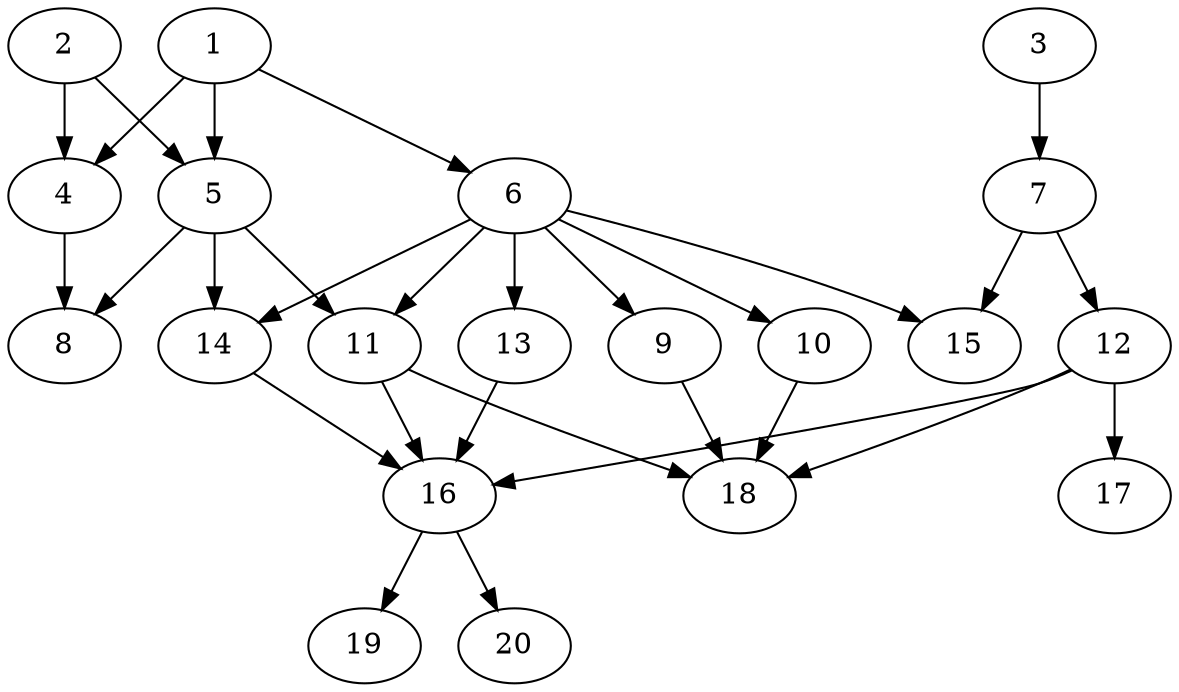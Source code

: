 // DAG automatically generated by daggen at Wed Jul 24 22:02:40 2019
// ./daggen --dot -n 20 --ccr 0.5 --fat 0.6 --regular 0.5 --density 0.5 --mindata 5242880 --maxdata 52428800 
digraph G {
  1 [size="17680384", alpha="0.17", expect_size="8840192"] 
  1 -> 4 [size ="8840192"]
  1 -> 5 [size ="8840192"]
  1 -> 6 [size ="8840192"]
  2 [size="64665600", alpha="0.02", expect_size="32332800"] 
  2 -> 4 [size ="32332800"]
  2 -> 5 [size ="32332800"]
  3 [size="95567872", alpha="0.05", expect_size="47783936"] 
  3 -> 7 [size ="47783936"]
  4 [size="17397760", alpha="0.16", expect_size="8698880"] 
  4 -> 8 [size ="8698880"]
  5 [size="15298560", alpha="0.13", expect_size="7649280"] 
  5 -> 8 [size ="7649280"]
  5 -> 11 [size ="7649280"]
  5 -> 14 [size ="7649280"]
  6 [size="52224000", alpha="0.14", expect_size="26112000"] 
  6 -> 9 [size ="26112000"]
  6 -> 10 [size ="26112000"]
  6 -> 11 [size ="26112000"]
  6 -> 13 [size ="26112000"]
  6 -> 14 [size ="26112000"]
  6 -> 15 [size ="26112000"]
  7 [size="55392256", alpha="0.17", expect_size="27696128"] 
  7 -> 12 [size ="27696128"]
  7 -> 15 [size ="27696128"]
  8 [size="20316160", alpha="0.08", expect_size="10158080"] 
  9 [size="70520832", alpha="0.09", expect_size="35260416"] 
  9 -> 18 [size ="35260416"]
  10 [size="89976832", alpha="0.10", expect_size="44988416"] 
  10 -> 18 [size ="44988416"]
  11 [size="77559808", alpha="0.01", expect_size="38779904"] 
  11 -> 16 [size ="38779904"]
  11 -> 18 [size ="38779904"]
  12 [size="63221760", alpha="0.09", expect_size="31610880"] 
  12 -> 16 [size ="31610880"]
  12 -> 17 [size ="31610880"]
  12 -> 18 [size ="31610880"]
  13 [size="71116800", alpha="0.17", expect_size="35558400"] 
  13 -> 16 [size ="35558400"]
  14 [size="93483008", alpha="0.03", expect_size="46741504"] 
  14 -> 16 [size ="46741504"]
  15 [size="76408832", alpha="0.05", expect_size="38204416"] 
  16 [size="45039616", alpha="0.11", expect_size="22519808"] 
  16 -> 19 [size ="22519808"]
  16 -> 20 [size ="22519808"]
  17 [size="17172480", alpha="0.06", expect_size="8586240"] 
  18 [size="98035712", alpha="0.02", expect_size="49017856"] 
  19 [size="41768960", alpha="0.00", expect_size="20884480"] 
  20 [size="86487040", alpha="0.17", expect_size="43243520"] 
}
